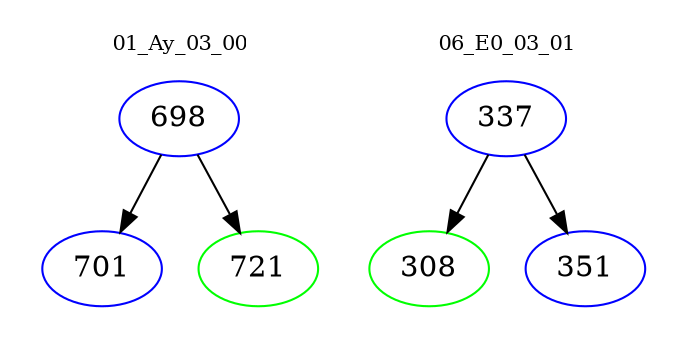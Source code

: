 digraph{
subgraph cluster_0 {
color = white
label = "01_Ay_03_00";
fontsize=10;
T0_698 [label="698", color="blue"]
T0_698 -> T0_701 [color="black"]
T0_701 [label="701", color="blue"]
T0_698 -> T0_721 [color="black"]
T0_721 [label="721", color="green"]
}
subgraph cluster_1 {
color = white
label = "06_E0_03_01";
fontsize=10;
T1_337 [label="337", color="blue"]
T1_337 -> T1_308 [color="black"]
T1_308 [label="308", color="green"]
T1_337 -> T1_351 [color="black"]
T1_351 [label="351", color="blue"]
}
}
